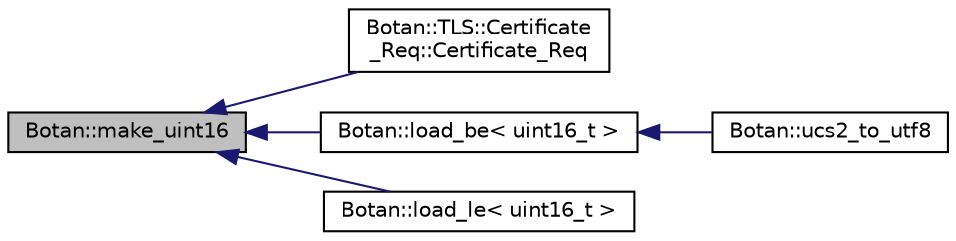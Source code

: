 digraph "Botan::make_uint16"
{
  edge [fontname="Helvetica",fontsize="10",labelfontname="Helvetica",labelfontsize="10"];
  node [fontname="Helvetica",fontsize="10",shape=record];
  rankdir="LR";
  Node215 [label="Botan::make_uint16",height=0.2,width=0.4,color="black", fillcolor="grey75", style="filled", fontcolor="black"];
  Node215 -> Node216 [dir="back",color="midnightblue",fontsize="10",style="solid",fontname="Helvetica"];
  Node216 [label="Botan::TLS::Certificate\l_Req::Certificate_Req",height=0.2,width=0.4,color="black", fillcolor="white", style="filled",URL="$class_botan_1_1_t_l_s_1_1_certificate___req.html#ad633ad08f5ccf7273534c3d952e32b8a"];
  Node215 -> Node217 [dir="back",color="midnightblue",fontsize="10",style="solid",fontname="Helvetica"];
  Node217 [label="Botan::load_be\< uint16_t \>",height=0.2,width=0.4,color="black", fillcolor="white", style="filled",URL="$namespace_botan.html#ab6bab280ff3476b4539a9c2946c690f1"];
  Node217 -> Node218 [dir="back",color="midnightblue",fontsize="10",style="solid",fontname="Helvetica"];
  Node218 [label="Botan::ucs2_to_utf8",height=0.2,width=0.4,color="black", fillcolor="white", style="filled",URL="$namespace_botan.html#a2d7ee67f502279fc24a01b42c5451c3c"];
  Node215 -> Node219 [dir="back",color="midnightblue",fontsize="10",style="solid",fontname="Helvetica"];
  Node219 [label="Botan::load_le\< uint16_t \>",height=0.2,width=0.4,color="black", fillcolor="white", style="filled",URL="$namespace_botan.html#aeb5c38bea458b6183ef69afd5ec0cc42"];
}
